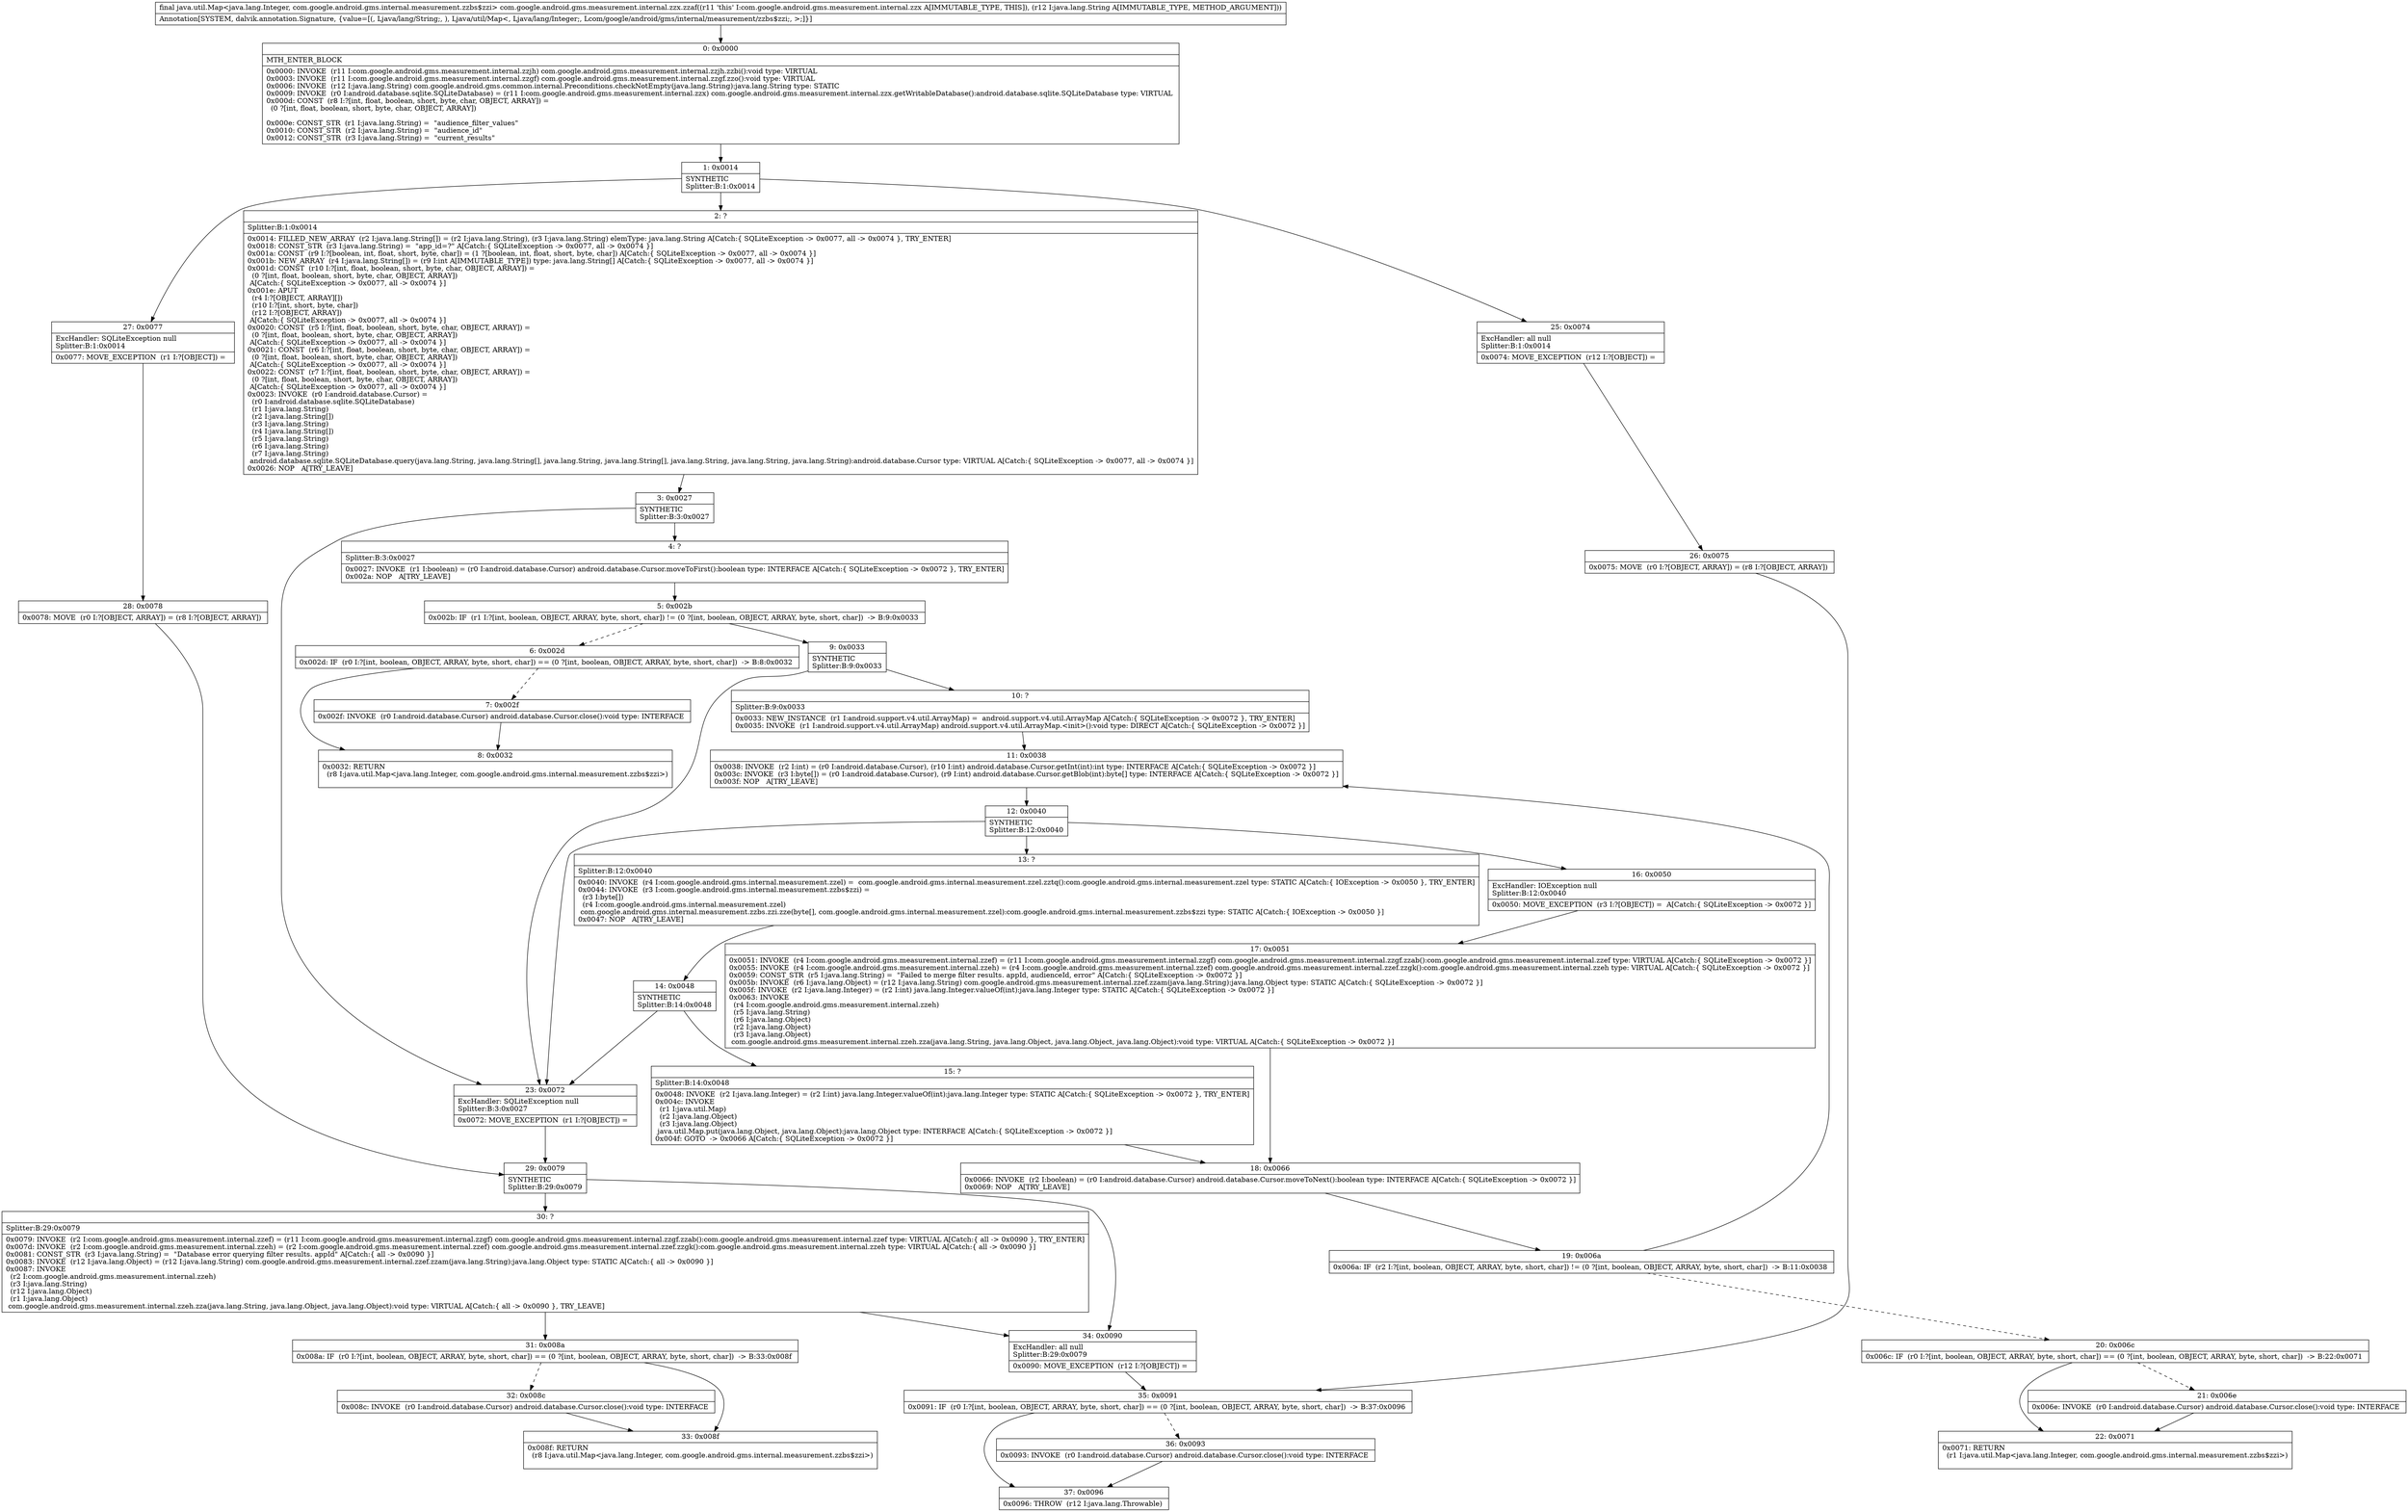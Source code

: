 digraph "CFG forcom.google.android.gms.measurement.internal.zzx.zzaf(Ljava\/lang\/String;)Ljava\/util\/Map;" {
Node_0 [shape=record,label="{0\:\ 0x0000|MTH_ENTER_BLOCK\l|0x0000: INVOKE  (r11 I:com.google.android.gms.measurement.internal.zzjh) com.google.android.gms.measurement.internal.zzjh.zzbi():void type: VIRTUAL \l0x0003: INVOKE  (r11 I:com.google.android.gms.measurement.internal.zzgf) com.google.android.gms.measurement.internal.zzgf.zzo():void type: VIRTUAL \l0x0006: INVOKE  (r12 I:java.lang.String) com.google.android.gms.common.internal.Preconditions.checkNotEmpty(java.lang.String):java.lang.String type: STATIC \l0x0009: INVOKE  (r0 I:android.database.sqlite.SQLiteDatabase) = (r11 I:com.google.android.gms.measurement.internal.zzx) com.google.android.gms.measurement.internal.zzx.getWritableDatabase():android.database.sqlite.SQLiteDatabase type: VIRTUAL \l0x000d: CONST  (r8 I:?[int, float, boolean, short, byte, char, OBJECT, ARRAY]) = \l  (0 ?[int, float, boolean, short, byte, char, OBJECT, ARRAY])\l \l0x000e: CONST_STR  (r1 I:java.lang.String) =  \"audience_filter_values\" \l0x0010: CONST_STR  (r2 I:java.lang.String) =  \"audience_id\" \l0x0012: CONST_STR  (r3 I:java.lang.String) =  \"current_results\" \l}"];
Node_1 [shape=record,label="{1\:\ 0x0014|SYNTHETIC\lSplitter:B:1:0x0014\l}"];
Node_2 [shape=record,label="{2\:\ ?|Splitter:B:1:0x0014\l|0x0014: FILLED_NEW_ARRAY  (r2 I:java.lang.String[]) = (r2 I:java.lang.String), (r3 I:java.lang.String) elemType: java.lang.String A[Catch:\{ SQLiteException \-\> 0x0077, all \-\> 0x0074 \}, TRY_ENTER]\l0x0018: CONST_STR  (r3 I:java.lang.String) =  \"app_id=?\" A[Catch:\{ SQLiteException \-\> 0x0077, all \-\> 0x0074 \}]\l0x001a: CONST  (r9 I:?[boolean, int, float, short, byte, char]) = (1 ?[boolean, int, float, short, byte, char]) A[Catch:\{ SQLiteException \-\> 0x0077, all \-\> 0x0074 \}]\l0x001b: NEW_ARRAY  (r4 I:java.lang.String[]) = (r9 I:int A[IMMUTABLE_TYPE]) type: java.lang.String[] A[Catch:\{ SQLiteException \-\> 0x0077, all \-\> 0x0074 \}]\l0x001d: CONST  (r10 I:?[int, float, boolean, short, byte, char, OBJECT, ARRAY]) = \l  (0 ?[int, float, boolean, short, byte, char, OBJECT, ARRAY])\l A[Catch:\{ SQLiteException \-\> 0x0077, all \-\> 0x0074 \}]\l0x001e: APUT  \l  (r4 I:?[OBJECT, ARRAY][])\l  (r10 I:?[int, short, byte, char])\l  (r12 I:?[OBJECT, ARRAY])\l A[Catch:\{ SQLiteException \-\> 0x0077, all \-\> 0x0074 \}]\l0x0020: CONST  (r5 I:?[int, float, boolean, short, byte, char, OBJECT, ARRAY]) = \l  (0 ?[int, float, boolean, short, byte, char, OBJECT, ARRAY])\l A[Catch:\{ SQLiteException \-\> 0x0077, all \-\> 0x0074 \}]\l0x0021: CONST  (r6 I:?[int, float, boolean, short, byte, char, OBJECT, ARRAY]) = \l  (0 ?[int, float, boolean, short, byte, char, OBJECT, ARRAY])\l A[Catch:\{ SQLiteException \-\> 0x0077, all \-\> 0x0074 \}]\l0x0022: CONST  (r7 I:?[int, float, boolean, short, byte, char, OBJECT, ARRAY]) = \l  (0 ?[int, float, boolean, short, byte, char, OBJECT, ARRAY])\l A[Catch:\{ SQLiteException \-\> 0x0077, all \-\> 0x0074 \}]\l0x0023: INVOKE  (r0 I:android.database.Cursor) = \l  (r0 I:android.database.sqlite.SQLiteDatabase)\l  (r1 I:java.lang.String)\l  (r2 I:java.lang.String[])\l  (r3 I:java.lang.String)\l  (r4 I:java.lang.String[])\l  (r5 I:java.lang.String)\l  (r6 I:java.lang.String)\l  (r7 I:java.lang.String)\l android.database.sqlite.SQLiteDatabase.query(java.lang.String, java.lang.String[], java.lang.String, java.lang.String[], java.lang.String, java.lang.String, java.lang.String):android.database.Cursor type: VIRTUAL A[Catch:\{ SQLiteException \-\> 0x0077, all \-\> 0x0074 \}]\l0x0026: NOP   A[TRY_LEAVE]\l}"];
Node_3 [shape=record,label="{3\:\ 0x0027|SYNTHETIC\lSplitter:B:3:0x0027\l}"];
Node_4 [shape=record,label="{4\:\ ?|Splitter:B:3:0x0027\l|0x0027: INVOKE  (r1 I:boolean) = (r0 I:android.database.Cursor) android.database.Cursor.moveToFirst():boolean type: INTERFACE A[Catch:\{ SQLiteException \-\> 0x0072 \}, TRY_ENTER]\l0x002a: NOP   A[TRY_LEAVE]\l}"];
Node_5 [shape=record,label="{5\:\ 0x002b|0x002b: IF  (r1 I:?[int, boolean, OBJECT, ARRAY, byte, short, char]) != (0 ?[int, boolean, OBJECT, ARRAY, byte, short, char])  \-\> B:9:0x0033 \l}"];
Node_6 [shape=record,label="{6\:\ 0x002d|0x002d: IF  (r0 I:?[int, boolean, OBJECT, ARRAY, byte, short, char]) == (0 ?[int, boolean, OBJECT, ARRAY, byte, short, char])  \-\> B:8:0x0032 \l}"];
Node_7 [shape=record,label="{7\:\ 0x002f|0x002f: INVOKE  (r0 I:android.database.Cursor) android.database.Cursor.close():void type: INTERFACE \l}"];
Node_8 [shape=record,label="{8\:\ 0x0032|0x0032: RETURN  \l  (r8 I:java.util.Map\<java.lang.Integer, com.google.android.gms.internal.measurement.zzbs$zzi\>)\l \l}"];
Node_9 [shape=record,label="{9\:\ 0x0033|SYNTHETIC\lSplitter:B:9:0x0033\l}"];
Node_10 [shape=record,label="{10\:\ ?|Splitter:B:9:0x0033\l|0x0033: NEW_INSTANCE  (r1 I:android.support.v4.util.ArrayMap) =  android.support.v4.util.ArrayMap A[Catch:\{ SQLiteException \-\> 0x0072 \}, TRY_ENTER]\l0x0035: INVOKE  (r1 I:android.support.v4.util.ArrayMap) android.support.v4.util.ArrayMap.\<init\>():void type: DIRECT A[Catch:\{ SQLiteException \-\> 0x0072 \}]\l}"];
Node_11 [shape=record,label="{11\:\ 0x0038|0x0038: INVOKE  (r2 I:int) = (r0 I:android.database.Cursor), (r10 I:int) android.database.Cursor.getInt(int):int type: INTERFACE A[Catch:\{ SQLiteException \-\> 0x0072 \}]\l0x003c: INVOKE  (r3 I:byte[]) = (r0 I:android.database.Cursor), (r9 I:int) android.database.Cursor.getBlob(int):byte[] type: INTERFACE A[Catch:\{ SQLiteException \-\> 0x0072 \}]\l0x003f: NOP   A[TRY_LEAVE]\l}"];
Node_12 [shape=record,label="{12\:\ 0x0040|SYNTHETIC\lSplitter:B:12:0x0040\l}"];
Node_13 [shape=record,label="{13\:\ ?|Splitter:B:12:0x0040\l|0x0040: INVOKE  (r4 I:com.google.android.gms.internal.measurement.zzel) =  com.google.android.gms.internal.measurement.zzel.zztq():com.google.android.gms.internal.measurement.zzel type: STATIC A[Catch:\{ IOException \-\> 0x0050 \}, TRY_ENTER]\l0x0044: INVOKE  (r3 I:com.google.android.gms.internal.measurement.zzbs$zzi) = \l  (r3 I:byte[])\l  (r4 I:com.google.android.gms.internal.measurement.zzel)\l com.google.android.gms.internal.measurement.zzbs.zzi.zze(byte[], com.google.android.gms.internal.measurement.zzel):com.google.android.gms.internal.measurement.zzbs$zzi type: STATIC A[Catch:\{ IOException \-\> 0x0050 \}]\l0x0047: NOP   A[TRY_LEAVE]\l}"];
Node_14 [shape=record,label="{14\:\ 0x0048|SYNTHETIC\lSplitter:B:14:0x0048\l}"];
Node_15 [shape=record,label="{15\:\ ?|Splitter:B:14:0x0048\l|0x0048: INVOKE  (r2 I:java.lang.Integer) = (r2 I:int) java.lang.Integer.valueOf(int):java.lang.Integer type: STATIC A[Catch:\{ SQLiteException \-\> 0x0072 \}, TRY_ENTER]\l0x004c: INVOKE  \l  (r1 I:java.util.Map)\l  (r2 I:java.lang.Object)\l  (r3 I:java.lang.Object)\l java.util.Map.put(java.lang.Object, java.lang.Object):java.lang.Object type: INTERFACE A[Catch:\{ SQLiteException \-\> 0x0072 \}]\l0x004f: GOTO  \-\> 0x0066 A[Catch:\{ SQLiteException \-\> 0x0072 \}]\l}"];
Node_16 [shape=record,label="{16\:\ 0x0050|ExcHandler: IOException null\lSplitter:B:12:0x0040\l|0x0050: MOVE_EXCEPTION  (r3 I:?[OBJECT]) =  A[Catch:\{ SQLiteException \-\> 0x0072 \}]\l}"];
Node_17 [shape=record,label="{17\:\ 0x0051|0x0051: INVOKE  (r4 I:com.google.android.gms.measurement.internal.zzef) = (r11 I:com.google.android.gms.measurement.internal.zzgf) com.google.android.gms.measurement.internal.zzgf.zzab():com.google.android.gms.measurement.internal.zzef type: VIRTUAL A[Catch:\{ SQLiteException \-\> 0x0072 \}]\l0x0055: INVOKE  (r4 I:com.google.android.gms.measurement.internal.zzeh) = (r4 I:com.google.android.gms.measurement.internal.zzef) com.google.android.gms.measurement.internal.zzef.zzgk():com.google.android.gms.measurement.internal.zzeh type: VIRTUAL A[Catch:\{ SQLiteException \-\> 0x0072 \}]\l0x0059: CONST_STR  (r5 I:java.lang.String) =  \"Failed to merge filter results. appId, audienceId, error\" A[Catch:\{ SQLiteException \-\> 0x0072 \}]\l0x005b: INVOKE  (r6 I:java.lang.Object) = (r12 I:java.lang.String) com.google.android.gms.measurement.internal.zzef.zzam(java.lang.String):java.lang.Object type: STATIC A[Catch:\{ SQLiteException \-\> 0x0072 \}]\l0x005f: INVOKE  (r2 I:java.lang.Integer) = (r2 I:int) java.lang.Integer.valueOf(int):java.lang.Integer type: STATIC A[Catch:\{ SQLiteException \-\> 0x0072 \}]\l0x0063: INVOKE  \l  (r4 I:com.google.android.gms.measurement.internal.zzeh)\l  (r5 I:java.lang.String)\l  (r6 I:java.lang.Object)\l  (r2 I:java.lang.Object)\l  (r3 I:java.lang.Object)\l com.google.android.gms.measurement.internal.zzeh.zza(java.lang.String, java.lang.Object, java.lang.Object, java.lang.Object):void type: VIRTUAL A[Catch:\{ SQLiteException \-\> 0x0072 \}]\l}"];
Node_18 [shape=record,label="{18\:\ 0x0066|0x0066: INVOKE  (r2 I:boolean) = (r0 I:android.database.Cursor) android.database.Cursor.moveToNext():boolean type: INTERFACE A[Catch:\{ SQLiteException \-\> 0x0072 \}]\l0x0069: NOP   A[TRY_LEAVE]\l}"];
Node_19 [shape=record,label="{19\:\ 0x006a|0x006a: IF  (r2 I:?[int, boolean, OBJECT, ARRAY, byte, short, char]) != (0 ?[int, boolean, OBJECT, ARRAY, byte, short, char])  \-\> B:11:0x0038 \l}"];
Node_20 [shape=record,label="{20\:\ 0x006c|0x006c: IF  (r0 I:?[int, boolean, OBJECT, ARRAY, byte, short, char]) == (0 ?[int, boolean, OBJECT, ARRAY, byte, short, char])  \-\> B:22:0x0071 \l}"];
Node_21 [shape=record,label="{21\:\ 0x006e|0x006e: INVOKE  (r0 I:android.database.Cursor) android.database.Cursor.close():void type: INTERFACE \l}"];
Node_22 [shape=record,label="{22\:\ 0x0071|0x0071: RETURN  \l  (r1 I:java.util.Map\<java.lang.Integer, com.google.android.gms.internal.measurement.zzbs$zzi\>)\l \l}"];
Node_23 [shape=record,label="{23\:\ 0x0072|ExcHandler: SQLiteException null\lSplitter:B:3:0x0027\l|0x0072: MOVE_EXCEPTION  (r1 I:?[OBJECT]) =  \l}"];
Node_25 [shape=record,label="{25\:\ 0x0074|ExcHandler: all null\lSplitter:B:1:0x0014\l|0x0074: MOVE_EXCEPTION  (r12 I:?[OBJECT]) =  \l}"];
Node_26 [shape=record,label="{26\:\ 0x0075|0x0075: MOVE  (r0 I:?[OBJECT, ARRAY]) = (r8 I:?[OBJECT, ARRAY]) \l}"];
Node_27 [shape=record,label="{27\:\ 0x0077|ExcHandler: SQLiteException null\lSplitter:B:1:0x0014\l|0x0077: MOVE_EXCEPTION  (r1 I:?[OBJECT]) =  \l}"];
Node_28 [shape=record,label="{28\:\ 0x0078|0x0078: MOVE  (r0 I:?[OBJECT, ARRAY]) = (r8 I:?[OBJECT, ARRAY]) \l}"];
Node_29 [shape=record,label="{29\:\ 0x0079|SYNTHETIC\lSplitter:B:29:0x0079\l}"];
Node_30 [shape=record,label="{30\:\ ?|Splitter:B:29:0x0079\l|0x0079: INVOKE  (r2 I:com.google.android.gms.measurement.internal.zzef) = (r11 I:com.google.android.gms.measurement.internal.zzgf) com.google.android.gms.measurement.internal.zzgf.zzab():com.google.android.gms.measurement.internal.zzef type: VIRTUAL A[Catch:\{ all \-\> 0x0090 \}, TRY_ENTER]\l0x007d: INVOKE  (r2 I:com.google.android.gms.measurement.internal.zzeh) = (r2 I:com.google.android.gms.measurement.internal.zzef) com.google.android.gms.measurement.internal.zzef.zzgk():com.google.android.gms.measurement.internal.zzeh type: VIRTUAL A[Catch:\{ all \-\> 0x0090 \}]\l0x0081: CONST_STR  (r3 I:java.lang.String) =  \"Database error querying filter results. appId\" A[Catch:\{ all \-\> 0x0090 \}]\l0x0083: INVOKE  (r12 I:java.lang.Object) = (r12 I:java.lang.String) com.google.android.gms.measurement.internal.zzef.zzam(java.lang.String):java.lang.Object type: STATIC A[Catch:\{ all \-\> 0x0090 \}]\l0x0087: INVOKE  \l  (r2 I:com.google.android.gms.measurement.internal.zzeh)\l  (r3 I:java.lang.String)\l  (r12 I:java.lang.Object)\l  (r1 I:java.lang.Object)\l com.google.android.gms.measurement.internal.zzeh.zza(java.lang.String, java.lang.Object, java.lang.Object):void type: VIRTUAL A[Catch:\{ all \-\> 0x0090 \}, TRY_LEAVE]\l}"];
Node_31 [shape=record,label="{31\:\ 0x008a|0x008a: IF  (r0 I:?[int, boolean, OBJECT, ARRAY, byte, short, char]) == (0 ?[int, boolean, OBJECT, ARRAY, byte, short, char])  \-\> B:33:0x008f \l}"];
Node_32 [shape=record,label="{32\:\ 0x008c|0x008c: INVOKE  (r0 I:android.database.Cursor) android.database.Cursor.close():void type: INTERFACE \l}"];
Node_33 [shape=record,label="{33\:\ 0x008f|0x008f: RETURN  \l  (r8 I:java.util.Map\<java.lang.Integer, com.google.android.gms.internal.measurement.zzbs$zzi\>)\l \l}"];
Node_34 [shape=record,label="{34\:\ 0x0090|ExcHandler: all null\lSplitter:B:29:0x0079\l|0x0090: MOVE_EXCEPTION  (r12 I:?[OBJECT]) =  \l}"];
Node_35 [shape=record,label="{35\:\ 0x0091|0x0091: IF  (r0 I:?[int, boolean, OBJECT, ARRAY, byte, short, char]) == (0 ?[int, boolean, OBJECT, ARRAY, byte, short, char])  \-\> B:37:0x0096 \l}"];
Node_36 [shape=record,label="{36\:\ 0x0093|0x0093: INVOKE  (r0 I:android.database.Cursor) android.database.Cursor.close():void type: INTERFACE \l}"];
Node_37 [shape=record,label="{37\:\ 0x0096|0x0096: THROW  (r12 I:java.lang.Throwable) \l}"];
MethodNode[shape=record,label="{final java.util.Map\<java.lang.Integer, com.google.android.gms.internal.measurement.zzbs$zzi\> com.google.android.gms.measurement.internal.zzx.zzaf((r11 'this' I:com.google.android.gms.measurement.internal.zzx A[IMMUTABLE_TYPE, THIS]), (r12 I:java.lang.String A[IMMUTABLE_TYPE, METHOD_ARGUMENT]))  | Annotation[SYSTEM, dalvik.annotation.Signature, \{value=[(, Ljava\/lang\/String;, ), Ljava\/util\/Map\<, Ljava\/lang\/Integer;, Lcom\/google\/android\/gms\/internal\/measurement\/zzbs$zzi;, \>;]\}]\l}"];
MethodNode -> Node_0;
Node_0 -> Node_1;
Node_1 -> Node_2;
Node_1 -> Node_27;
Node_1 -> Node_25;
Node_2 -> Node_3;
Node_3 -> Node_4;
Node_3 -> Node_23;
Node_4 -> Node_5;
Node_5 -> Node_6[style=dashed];
Node_5 -> Node_9;
Node_6 -> Node_7[style=dashed];
Node_6 -> Node_8;
Node_7 -> Node_8;
Node_9 -> Node_10;
Node_9 -> Node_23;
Node_10 -> Node_11;
Node_11 -> Node_12;
Node_12 -> Node_13;
Node_12 -> Node_16;
Node_12 -> Node_23;
Node_13 -> Node_14;
Node_14 -> Node_15;
Node_14 -> Node_23;
Node_15 -> Node_18;
Node_16 -> Node_17;
Node_17 -> Node_18;
Node_18 -> Node_19;
Node_19 -> Node_11;
Node_19 -> Node_20[style=dashed];
Node_20 -> Node_21[style=dashed];
Node_20 -> Node_22;
Node_21 -> Node_22;
Node_23 -> Node_29;
Node_25 -> Node_26;
Node_26 -> Node_35;
Node_27 -> Node_28;
Node_28 -> Node_29;
Node_29 -> Node_30;
Node_29 -> Node_34;
Node_30 -> Node_31;
Node_30 -> Node_34;
Node_31 -> Node_32[style=dashed];
Node_31 -> Node_33;
Node_32 -> Node_33;
Node_34 -> Node_35;
Node_35 -> Node_36[style=dashed];
Node_35 -> Node_37;
Node_36 -> Node_37;
}

